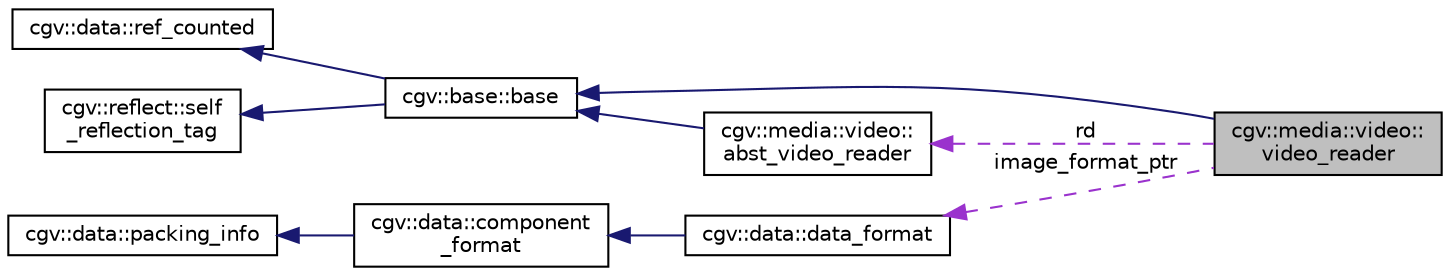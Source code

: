 digraph "cgv::media::video::video_reader"
{
  bgcolor="transparent";
  edge [fontname="Helvetica",fontsize="10",labelfontname="Helvetica",labelfontsize="10"];
  node [fontname="Helvetica",fontsize="10",shape=record];
  rankdir="LR";
  Node1 [label="cgv::media::video::\lvideo_reader",height=0.2,width=0.4,color="black", fillcolor="grey75", style="filled", fontcolor="black"];
  Node2 -> Node1 [dir="back",color="midnightblue",fontsize="10",style="solid",fontname="Helvetica"];
  Node2 [label="cgv::base::base",height=0.2,width=0.4,color="black",URL="$a00019.html"];
  Node3 -> Node2 [dir="back",color="midnightblue",fontsize="10",style="solid",fontname="Helvetica"];
  Node3 [label="cgv::data::ref_counted",height=0.2,width=0.4,color="black",URL="$a00074.html"];
  Node4 -> Node2 [dir="back",color="midnightblue",fontsize="10",style="solid",fontname="Helvetica"];
  Node4 [label="cgv::reflect::self\l_reflection_tag",height=0.2,width=0.4,color="black",URL="$a00220.html",tooltip="Derive from this class to announce implementation of the method self_reflect. "];
  Node5 -> Node1 [dir="back",color="darkorchid3",fontsize="10",style="dashed",label=" rd" ,fontname="Helvetica"];
  Node5 [label="cgv::media::video::\labst_video_reader",height=0.2,width=0.4,color="black",URL="$a00177.html",tooltip="abstract interface for a video reader "];
  Node2 -> Node5 [dir="back",color="midnightblue",fontsize="10",style="solid",fontname="Helvetica"];
  Node6 -> Node1 [dir="back",color="darkorchid3",fontsize="10",style="dashed",label=" image_format_ptr" ,fontname="Helvetica"];
  Node6 [label="cgv::data::data_format",height=0.2,width=0.4,color="black",URL="$a00066.html"];
  Node7 -> Node6 [dir="back",color="midnightblue",fontsize="10",style="solid",fontname="Helvetica"];
  Node7 [label="cgv::data::component\l_format",height=0.2,width=0.4,color="black",URL="$a00064.html"];
  Node8 -> Node7 [dir="back",color="midnightblue",fontsize="10",style="solid",fontname="Helvetica"];
  Node8 [label="cgv::data::packing_info",height=0.2,width=0.4,color="black",URL="$a00073.html"];
}
